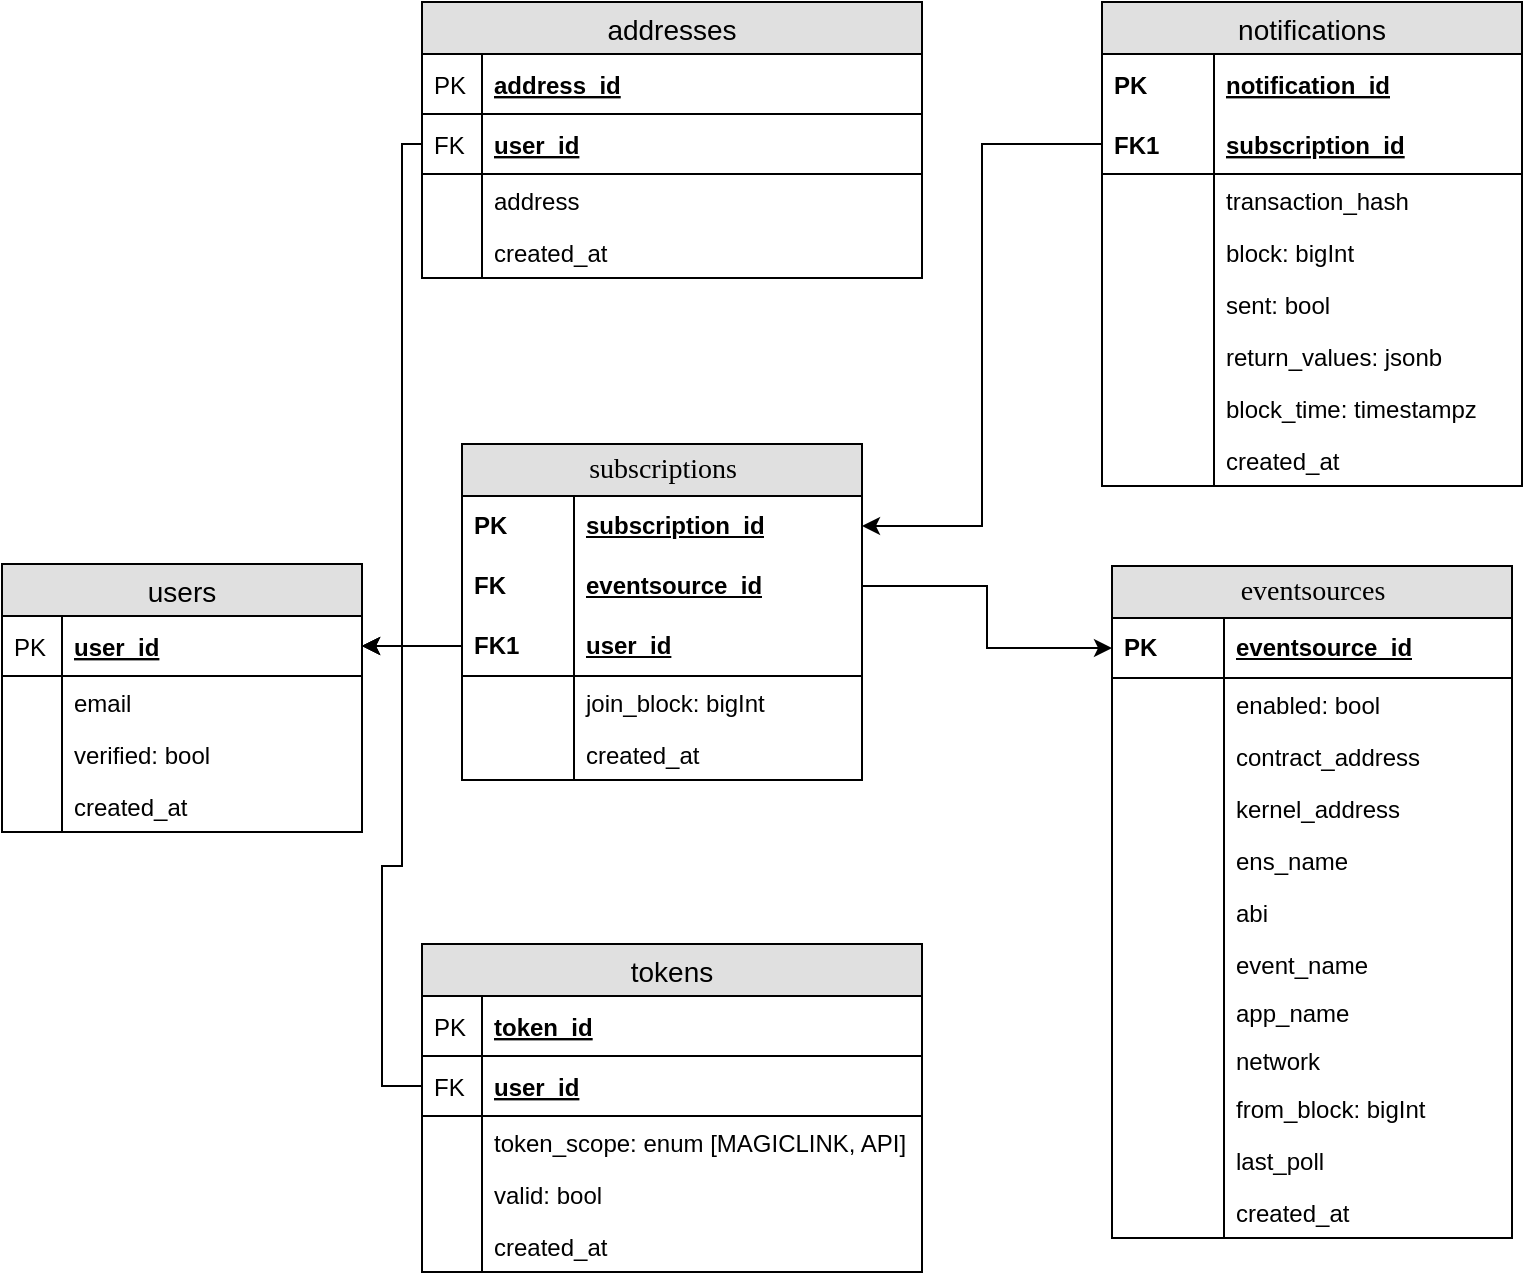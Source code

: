 <mxfile version="12.8.6" type="device"><diagram name="Page-1" id="e56a1550-8fbb-45ad-956c-1786394a9013"><mxGraphModel dx="942" dy="538" grid="1" gridSize="10" guides="1" tooltips="1" connect="1" arrows="1" fold="1" page="1" pageScale="1" pageWidth="1100" pageHeight="850" background="#ffffff" math="0" shadow="0"><root><mxCell id="0"/><mxCell id="1" parent="0"/><mxCell id="2e49270ec7c68f3f-41" value="subscriptions" style="swimlane;html=1;fontStyle=0;childLayout=stackLayout;horizontal=1;startSize=26;fillColor=#e0e0e0;horizontalStack=0;resizeParent=1;resizeLast=0;collapsible=1;marginBottom=0;swimlaneFillColor=#ffffff;align=center;rounded=0;shadow=0;comic=0;labelBackgroundColor=none;strokeColor=#000000;strokeWidth=1;fontFamily=Verdana;fontSize=14;fontColor=#000000;" parent="1" vertex="1"><mxGeometry x="320" y="287" width="200" height="168" as="geometry"/></mxCell><mxCell id="2e49270ec7c68f3f-42" value="subscription_id" style="shape=partialRectangle;top=0;left=0;right=0;bottom=0;html=1;align=left;verticalAlign=middle;fillColor=none;spacingLeft=60;spacingRight=4;whiteSpace=wrap;overflow=hidden;rotatable=0;points=[[0,0.5],[1,0.5]];portConstraint=eastwest;dropTarget=0;fontStyle=5;" parent="2e49270ec7c68f3f-41" vertex="1"><mxGeometry y="26" width="200" height="30" as="geometry"/></mxCell><mxCell id="2e49270ec7c68f3f-43" value="PK" style="shape=partialRectangle;fontStyle=1;top=0;left=0;bottom=0;html=1;fillColor=none;align=left;verticalAlign=middle;spacingLeft=4;spacingRight=4;whiteSpace=wrap;overflow=hidden;rotatable=0;points=[];portConstraint=eastwest;part=1;" parent="2e49270ec7c68f3f-42" vertex="1" connectable="0"><mxGeometry width="56" height="30" as="geometry"/></mxCell><mxCell id="7mUGzCAkFYUGgW1sMYX_-29" value="eventsource_id" style="shape=partialRectangle;top=0;left=0;right=0;bottom=0;html=1;align=left;verticalAlign=middle;fillColor=none;spacingLeft=60;spacingRight=4;whiteSpace=wrap;overflow=hidden;rotatable=0;points=[[0,0.5],[1,0.5]];portConstraint=eastwest;dropTarget=0;fontStyle=5;" parent="2e49270ec7c68f3f-41" vertex="1"><mxGeometry y="56" width="200" height="30" as="geometry"/></mxCell><mxCell id="7mUGzCAkFYUGgW1sMYX_-30" value="FK" style="shape=partialRectangle;fontStyle=1;top=0;left=0;bottom=0;html=1;fillColor=none;align=left;verticalAlign=middle;spacingLeft=4;spacingRight=4;whiteSpace=wrap;overflow=hidden;rotatable=0;points=[];portConstraint=eastwest;part=1;" parent="7mUGzCAkFYUGgW1sMYX_-29" vertex="1" connectable="0"><mxGeometry width="56" height="30" as="geometry"/></mxCell><mxCell id="2e49270ec7c68f3f-44" value="user_id" style="shape=partialRectangle;top=0;left=0;right=0;bottom=1;html=1;align=left;verticalAlign=middle;fillColor=none;spacingLeft=60;spacingRight=4;whiteSpace=wrap;overflow=hidden;rotatable=0;points=[[0,0.5],[1,0.5]];portConstraint=eastwest;dropTarget=0;fontStyle=5;" parent="2e49270ec7c68f3f-41" vertex="1"><mxGeometry y="86" width="200" height="30" as="geometry"/></mxCell><mxCell id="2e49270ec7c68f3f-45" value="FK1" style="shape=partialRectangle;fontStyle=1;top=0;left=0;bottom=0;html=1;fillColor=none;align=left;verticalAlign=middle;spacingLeft=4;spacingRight=4;whiteSpace=wrap;overflow=hidden;rotatable=0;points=[];portConstraint=eastwest;part=1;" parent="2e49270ec7c68f3f-44" vertex="1" connectable="0"><mxGeometry width="56" height="30" as="geometry"/></mxCell><mxCell id="7mUGzCAkFYUGgW1sMYX_-32" value="join_block: bigInt" style="shape=partialRectangle;top=0;left=0;right=0;bottom=0;align=left;verticalAlign=top;fillColor=none;spacingLeft=60;spacingRight=4;overflow=hidden;rotatable=0;points=[[0,0.5],[1,0.5]];portConstraint=eastwest;dropTarget=0;fontSize=12;" parent="2e49270ec7c68f3f-41" vertex="1"><mxGeometry y="116" width="200" height="26" as="geometry"/></mxCell><mxCell id="7mUGzCAkFYUGgW1sMYX_-33" value="" style="shape=partialRectangle;fontStyle=1;top=0;left=0;bottom=0;fillColor=none;align=left;verticalAlign=top;spacingLeft=4;spacingRight=4;overflow=hidden;rotatable=0;points=[];portConstraint=eastwest;part=1;fontSize=12;" parent="7mUGzCAkFYUGgW1sMYX_-32" vertex="1" connectable="0"><mxGeometry width="56" height="26" as="geometry"/></mxCell><mxCell id="ROi_bgyACbAXrc1ZJYdV-1" value="created_at" style="shape=partialRectangle;top=0;left=0;right=0;bottom=0;align=left;verticalAlign=top;fillColor=none;spacingLeft=60;spacingRight=4;overflow=hidden;rotatable=0;points=[[0,0.5],[1,0.5]];portConstraint=eastwest;dropTarget=0;fontSize=12;" parent="2e49270ec7c68f3f-41" vertex="1"><mxGeometry y="142" width="200" height="26" as="geometry"/></mxCell><mxCell id="ROi_bgyACbAXrc1ZJYdV-2" value="" style="shape=partialRectangle;fontStyle=1;top=0;left=0;bottom=0;fillColor=none;align=left;verticalAlign=top;spacingLeft=4;spacingRight=4;overflow=hidden;rotatable=0;points=[];portConstraint=eastwest;part=1;fontSize=12;" parent="ROi_bgyACbAXrc1ZJYdV-1" vertex="1" connectable="0"><mxGeometry width="56" height="26" as="geometry"/></mxCell><mxCell id="et4SiOxtKd-SNqZkhZ1A-27" value="notifications" style="swimlane;fontStyle=0;childLayout=stackLayout;horizontal=1;startSize=26;fillColor=#e0e0e0;horizontalStack=0;resizeParent=1;resizeParentMax=0;resizeLast=0;collapsible=1;marginBottom=0;swimlaneFillColor=#ffffff;align=center;fontSize=14;" parent="1" vertex="1"><mxGeometry x="640" y="66" width="210" height="242" as="geometry"/></mxCell><mxCell id="et4SiOxtKd-SNqZkhZ1A-28" value="notification_id" style="shape=partialRectangle;top=0;left=0;right=0;bottom=0;align=left;verticalAlign=middle;fillColor=none;spacingLeft=60;spacingRight=4;overflow=hidden;rotatable=0;points=[[0,0.5],[1,0.5]];portConstraint=eastwest;dropTarget=0;fontStyle=5;fontSize=12;" parent="et4SiOxtKd-SNqZkhZ1A-27" vertex="1"><mxGeometry y="26" width="210" height="30" as="geometry"/></mxCell><mxCell id="et4SiOxtKd-SNqZkhZ1A-29" value="PK" style="shape=partialRectangle;fontStyle=1;top=0;left=0;bottom=0;fillColor=none;align=left;verticalAlign=middle;spacingLeft=4;spacingRight=4;overflow=hidden;rotatable=0;points=[];portConstraint=eastwest;part=1;fontSize=12;" parent="et4SiOxtKd-SNqZkhZ1A-28" vertex="1" connectable="0"><mxGeometry width="56" height="30" as="geometry"/></mxCell><mxCell id="et4SiOxtKd-SNqZkhZ1A-30" value="subscription_id" style="shape=partialRectangle;top=0;left=0;right=0;bottom=1;align=left;verticalAlign=middle;fillColor=none;spacingLeft=60;spacingRight=4;overflow=hidden;rotatable=0;points=[[0,0.5],[1,0.5]];portConstraint=eastwest;dropTarget=0;fontStyle=5;fontSize=12;" parent="et4SiOxtKd-SNqZkhZ1A-27" vertex="1"><mxGeometry y="56" width="210" height="30" as="geometry"/></mxCell><mxCell id="et4SiOxtKd-SNqZkhZ1A-31" value="FK1" style="shape=partialRectangle;fontStyle=1;top=0;left=0;bottom=0;fillColor=none;align=left;verticalAlign=middle;spacingLeft=4;spacingRight=4;overflow=hidden;rotatable=0;points=[];portConstraint=eastwest;part=1;fontSize=12;" parent="et4SiOxtKd-SNqZkhZ1A-30" vertex="1" connectable="0"><mxGeometry width="56" height="30" as="geometry"/></mxCell><mxCell id="et4SiOxtKd-SNqZkhZ1A-39" value="transaction_hash" style="shape=partialRectangle;top=0;left=0;right=0;bottom=0;align=left;verticalAlign=top;fillColor=none;spacingLeft=60;spacingRight=4;overflow=hidden;rotatable=0;points=[[0,0.5],[1,0.5]];portConstraint=eastwest;dropTarget=0;fontSize=12;" parent="et4SiOxtKd-SNqZkhZ1A-27" vertex="1"><mxGeometry y="86" width="210" height="26" as="geometry"/></mxCell><mxCell id="et4SiOxtKd-SNqZkhZ1A-40" value="" style="shape=partialRectangle;fontStyle=1;top=0;left=0;bottom=0;fillColor=none;align=left;verticalAlign=top;spacingLeft=4;spacingRight=4;overflow=hidden;rotatable=0;points=[];portConstraint=eastwest;part=1;fontSize=12;" parent="et4SiOxtKd-SNqZkhZ1A-39" vertex="1" connectable="0"><mxGeometry width="56" height="26" as="geometry"/></mxCell><mxCell id="et4SiOxtKd-SNqZkhZ1A-32" value="block: bigInt" style="shape=partialRectangle;top=0;left=0;right=0;bottom=0;align=left;verticalAlign=top;fillColor=none;spacingLeft=60;spacingRight=4;overflow=hidden;rotatable=0;points=[[0,0.5],[1,0.5]];portConstraint=eastwest;dropTarget=0;fontSize=12;" parent="et4SiOxtKd-SNqZkhZ1A-27" vertex="1"><mxGeometry y="112" width="210" height="26" as="geometry"/></mxCell><mxCell id="et4SiOxtKd-SNqZkhZ1A-33" value="" style="shape=partialRectangle;top=0;left=0;bottom=0;fillColor=none;align=left;verticalAlign=top;spacingLeft=4;spacingRight=4;overflow=hidden;rotatable=0;points=[];portConstraint=eastwest;part=1;fontSize=12;" parent="et4SiOxtKd-SNqZkhZ1A-32" vertex="1" connectable="0"><mxGeometry width="56" height="26" as="geometry"/></mxCell><mxCell id="et4SiOxtKd-SNqZkhZ1A-41" value="sent: bool" style="shape=partialRectangle;top=0;left=0;right=0;bottom=0;align=left;verticalAlign=top;fillColor=none;spacingLeft=60;spacingRight=4;overflow=hidden;rotatable=0;points=[[0,0.5],[1,0.5]];portConstraint=eastwest;dropTarget=0;fontSize=12;" parent="et4SiOxtKd-SNqZkhZ1A-27" vertex="1"><mxGeometry y="138" width="210" height="26" as="geometry"/></mxCell><mxCell id="et4SiOxtKd-SNqZkhZ1A-42" value="" style="shape=partialRectangle;fontStyle=1;top=0;left=0;bottom=0;fillColor=none;align=left;verticalAlign=top;spacingLeft=4;spacingRight=4;overflow=hidden;rotatable=0;points=[];portConstraint=eastwest;part=1;fontSize=12;" parent="et4SiOxtKd-SNqZkhZ1A-41" vertex="1" connectable="0"><mxGeometry width="56" height="26" as="geometry"/></mxCell><mxCell id="oi-b6aEchut16PTEjvhe-1" value="return_values: jsonb" style="shape=partialRectangle;top=0;left=0;right=0;bottom=0;align=left;verticalAlign=top;fillColor=none;spacingLeft=60;spacingRight=4;overflow=hidden;rotatable=0;points=[[0,0.5],[1,0.5]];portConstraint=eastwest;dropTarget=0;fontSize=12;" parent="et4SiOxtKd-SNqZkhZ1A-27" vertex="1"><mxGeometry y="164" width="210" height="26" as="geometry"/></mxCell><mxCell id="oi-b6aEchut16PTEjvhe-2" value="" style="shape=partialRectangle;fontStyle=1;top=0;left=0;bottom=0;fillColor=none;align=left;verticalAlign=top;spacingLeft=4;spacingRight=4;overflow=hidden;rotatable=0;points=[];portConstraint=eastwest;part=1;fontSize=12;" parent="oi-b6aEchut16PTEjvhe-1" vertex="1" connectable="0"><mxGeometry width="56" height="26" as="geometry"/></mxCell><mxCell id="ROi_bgyACbAXrc1ZJYdV-12" value="block_time: timestampz&#xA;" style="shape=partialRectangle;top=0;left=0;right=0;bottom=0;align=left;verticalAlign=top;fillColor=none;spacingLeft=60;spacingRight=4;overflow=hidden;rotatable=0;points=[[0,0.5],[1,0.5]];portConstraint=eastwest;dropTarget=0;fontSize=12;" parent="et4SiOxtKd-SNqZkhZ1A-27" vertex="1"><mxGeometry y="190" width="210" height="26" as="geometry"/></mxCell><mxCell id="ROi_bgyACbAXrc1ZJYdV-13" value="" style="shape=partialRectangle;fontStyle=1;top=0;left=0;bottom=0;fillColor=none;align=left;verticalAlign=top;spacingLeft=4;spacingRight=4;overflow=hidden;rotatable=0;points=[];portConstraint=eastwest;part=1;fontSize=12;" parent="ROi_bgyACbAXrc1ZJYdV-12" vertex="1" connectable="0"><mxGeometry width="56" height="26" as="geometry"/></mxCell><mxCell id="zOaX-7k4tcrEddvPBCO_-24" value="created_at" style="shape=partialRectangle;top=0;left=0;right=0;bottom=0;align=left;verticalAlign=top;fillColor=none;spacingLeft=60;spacingRight=4;overflow=hidden;rotatable=0;points=[[0,0.5],[1,0.5]];portConstraint=eastwest;dropTarget=0;fontSize=12;" parent="et4SiOxtKd-SNqZkhZ1A-27" vertex="1"><mxGeometry y="216" width="210" height="26" as="geometry"/></mxCell><mxCell id="zOaX-7k4tcrEddvPBCO_-25" value="" style="shape=partialRectangle;fontStyle=1;top=0;left=0;bottom=0;fillColor=none;align=left;verticalAlign=top;spacingLeft=4;spacingRight=4;overflow=hidden;rotatable=0;points=[];portConstraint=eastwest;part=1;fontSize=12;" parent="zOaX-7k4tcrEddvPBCO_-24" vertex="1" connectable="0"><mxGeometry width="56" height="26" as="geometry"/></mxCell><mxCell id="et4SiOxtKd-SNqZkhZ1A-38" style="edgeStyle=orthogonalEdgeStyle;rounded=0;orthogonalLoop=1;jettySize=auto;html=1;exitX=0;exitY=0.5;exitDx=0;exitDy=0;entryX=1;entryY=0.5;entryDx=0;entryDy=0;" parent="1" source="2e49270ec7c68f3f-44" target="et4SiOxtKd-SNqZkhZ1A-61" edge="1"><mxGeometry relative="1" as="geometry"><mxPoint x="280" y="125" as="targetPoint"/></mxGeometry></mxCell><mxCell id="et4SiOxtKd-SNqZkhZ1A-60" value="users" style="swimlane;fontStyle=0;childLayout=stackLayout;horizontal=1;startSize=26;fillColor=#e0e0e0;horizontalStack=0;resizeParent=1;resizeParentMax=0;resizeLast=0;collapsible=1;marginBottom=0;swimlaneFillColor=#ffffff;align=center;fontSize=14;" parent="1" vertex="1"><mxGeometry x="90" y="347" width="180" height="134" as="geometry"/></mxCell><mxCell id="et4SiOxtKd-SNqZkhZ1A-61" value="user_id" style="shape=partialRectangle;top=0;left=0;right=0;bottom=1;align=left;verticalAlign=middle;fillColor=none;spacingLeft=34;spacingRight=4;overflow=hidden;rotatable=0;points=[[0,0.5],[1,0.5]];portConstraint=eastwest;dropTarget=0;fontStyle=5;fontSize=12;" parent="et4SiOxtKd-SNqZkhZ1A-60" vertex="1"><mxGeometry y="26" width="180" height="30" as="geometry"/></mxCell><mxCell id="et4SiOxtKd-SNqZkhZ1A-62" value="PK" style="shape=partialRectangle;top=0;left=0;bottom=0;fillColor=none;align=left;verticalAlign=middle;spacingLeft=4;spacingRight=4;overflow=hidden;rotatable=0;points=[];portConstraint=eastwest;part=1;fontSize=12;" parent="et4SiOxtKd-SNqZkhZ1A-61" vertex="1" connectable="0"><mxGeometry width="30" height="30" as="geometry"/></mxCell><mxCell id="et4SiOxtKd-SNqZkhZ1A-63" value="email" style="shape=partialRectangle;top=0;left=0;right=0;bottom=0;align=left;verticalAlign=top;fillColor=none;spacingLeft=34;spacingRight=4;overflow=hidden;rotatable=0;points=[[0,0.5],[1,0.5]];portConstraint=eastwest;dropTarget=0;fontSize=12;" parent="et4SiOxtKd-SNqZkhZ1A-60" vertex="1"><mxGeometry y="56" width="180" height="26" as="geometry"/></mxCell><mxCell id="et4SiOxtKd-SNqZkhZ1A-64" value="" style="shape=partialRectangle;top=0;left=0;bottom=0;fillColor=none;align=left;verticalAlign=top;spacingLeft=4;spacingRight=4;overflow=hidden;rotatable=0;points=[];portConstraint=eastwest;part=1;fontSize=12;" parent="et4SiOxtKd-SNqZkhZ1A-63" vertex="1" connectable="0"><mxGeometry width="30" height="26" as="geometry"/></mxCell><mxCell id="et4SiOxtKd-SNqZkhZ1A-77" value="verified: bool" style="shape=partialRectangle;top=0;left=0;right=0;bottom=0;align=left;verticalAlign=top;fillColor=none;spacingLeft=34;spacingRight=4;overflow=hidden;rotatable=0;points=[[0,0.5],[1,0.5]];portConstraint=eastwest;dropTarget=0;fontSize=12;" parent="et4SiOxtKd-SNqZkhZ1A-60" vertex="1"><mxGeometry y="82" width="180" height="26" as="geometry"/></mxCell><mxCell id="et4SiOxtKd-SNqZkhZ1A-78" value="" style="shape=partialRectangle;top=0;left=0;bottom=0;fillColor=none;align=left;verticalAlign=top;spacingLeft=4;spacingRight=4;overflow=hidden;rotatable=0;points=[];portConstraint=eastwest;part=1;fontSize=12;" parent="et4SiOxtKd-SNqZkhZ1A-77" vertex="1" connectable="0"><mxGeometry width="30" height="26" as="geometry"/></mxCell><mxCell id="et4SiOxtKd-SNqZkhZ1A-67" value="created_at" style="shape=partialRectangle;top=0;left=0;right=0;bottom=0;align=left;verticalAlign=top;fillColor=none;spacingLeft=34;spacingRight=4;overflow=hidden;rotatable=0;points=[[0,0.5],[1,0.5]];portConstraint=eastwest;dropTarget=0;fontSize=12;" parent="et4SiOxtKd-SNqZkhZ1A-60" vertex="1"><mxGeometry y="108" width="180" height="26" as="geometry"/></mxCell><mxCell id="et4SiOxtKd-SNqZkhZ1A-68" value="" style="shape=partialRectangle;top=0;left=0;bottom=0;fillColor=none;align=left;verticalAlign=top;spacingLeft=4;spacingRight=4;overflow=hidden;rotatable=0;points=[];portConstraint=eastwest;part=1;fontSize=12;" parent="et4SiOxtKd-SNqZkhZ1A-67" vertex="1" connectable="0"><mxGeometry width="30" height="26" as="geometry"/></mxCell><mxCell id="7mUGzCAkFYUGgW1sMYX_-2" value="eventsources&lt;br&gt;" style="swimlane;html=1;fontStyle=0;childLayout=stackLayout;horizontal=1;startSize=26;fillColor=#e0e0e0;horizontalStack=0;resizeParent=1;resizeLast=0;collapsible=1;marginBottom=0;swimlaneFillColor=#ffffff;align=center;rounded=0;shadow=0;comic=0;labelBackgroundColor=none;strokeColor=#000000;strokeWidth=1;fontFamily=Verdana;fontSize=14;fontColor=#000000;" parent="1" vertex="1"><mxGeometry x="645" y="348" width="200" height="336" as="geometry"/></mxCell><mxCell id="7mUGzCAkFYUGgW1sMYX_-3" value="eventsource_id" style="shape=partialRectangle;top=0;left=0;right=0;bottom=1;html=1;align=left;verticalAlign=middle;fillColor=none;spacingLeft=60;spacingRight=4;whiteSpace=wrap;overflow=hidden;rotatable=0;points=[[0,0.5],[1,0.5]];portConstraint=eastwest;dropTarget=0;fontStyle=5;" parent="7mUGzCAkFYUGgW1sMYX_-2" vertex="1"><mxGeometry y="26" width="200" height="30" as="geometry"/></mxCell><mxCell id="7mUGzCAkFYUGgW1sMYX_-4" value="PK" style="shape=partialRectangle;fontStyle=1;top=0;left=0;bottom=0;html=1;fillColor=none;align=left;verticalAlign=middle;spacingLeft=4;spacingRight=4;whiteSpace=wrap;overflow=hidden;rotatable=0;points=[];portConstraint=eastwest;part=1;" parent="7mUGzCAkFYUGgW1sMYX_-3" vertex="1" connectable="0"><mxGeometry width="56" height="30" as="geometry"/></mxCell><mxCell id="zOaX-7k4tcrEddvPBCO_-26" value="enabled: bool" style="shape=partialRectangle;top=0;left=0;right=0;bottom=0;align=left;verticalAlign=top;fillColor=none;spacingLeft=60;spacingRight=4;overflow=hidden;rotatable=0;points=[[0,0.5],[1,0.5]];portConstraint=eastwest;dropTarget=0;fontSize=12;" parent="7mUGzCAkFYUGgW1sMYX_-2" vertex="1"><mxGeometry y="56" width="200" height="26" as="geometry"/></mxCell><mxCell id="zOaX-7k4tcrEddvPBCO_-27" value="" style="shape=partialRectangle;fontStyle=1;top=0;left=0;bottom=0;fillColor=none;align=left;verticalAlign=top;spacingLeft=4;spacingRight=4;overflow=hidden;rotatable=0;points=[];portConstraint=eastwest;part=1;fontSize=12;" parent="zOaX-7k4tcrEddvPBCO_-26" vertex="1" connectable="0"><mxGeometry width="56" height="26" as="geometry"/></mxCell><mxCell id="7mUGzCAkFYUGgW1sMYX_-9" value="contract_address" style="shape=partialRectangle;top=0;left=0;right=0;bottom=0;align=left;verticalAlign=top;fillColor=none;spacingLeft=60;spacingRight=4;overflow=hidden;rotatable=0;points=[[0,0.5],[1,0.5]];portConstraint=eastwest;dropTarget=0;fontSize=12;" parent="7mUGzCAkFYUGgW1sMYX_-2" vertex="1"><mxGeometry y="82" width="200" height="26" as="geometry"/></mxCell><mxCell id="7mUGzCAkFYUGgW1sMYX_-10" value="" style="shape=partialRectangle;fontStyle=1;top=0;left=0;bottom=0;fillColor=none;align=left;verticalAlign=top;spacingLeft=4;spacingRight=4;overflow=hidden;rotatable=0;points=[];portConstraint=eastwest;part=1;fontSize=12;" parent="7mUGzCAkFYUGgW1sMYX_-9" vertex="1" connectable="0"><mxGeometry width="56" height="26" as="geometry"/></mxCell><mxCell id="oi-b6aEchut16PTEjvhe-4" value="kernel_address" style="shape=partialRectangle;top=0;left=0;right=0;bottom=0;align=left;verticalAlign=top;fillColor=none;spacingLeft=60;spacingRight=4;overflow=hidden;rotatable=0;points=[[0,0.5],[1,0.5]];portConstraint=eastwest;dropTarget=0;fontSize=12;" parent="7mUGzCAkFYUGgW1sMYX_-2" vertex="1"><mxGeometry y="108" width="200" height="26" as="geometry"/></mxCell><mxCell id="oi-b6aEchut16PTEjvhe-5" value="" style="shape=partialRectangle;fontStyle=1;top=0;left=0;bottom=0;fillColor=none;align=left;verticalAlign=top;spacingLeft=4;spacingRight=4;overflow=hidden;rotatable=0;points=[];portConstraint=eastwest;part=1;fontSize=12;" parent="oi-b6aEchut16PTEjvhe-4" vertex="1" connectable="0"><mxGeometry width="56" height="26" as="geometry"/></mxCell><mxCell id="1DLEqX4D1f8all7tW95g-1" value="ens_name" style="shape=partialRectangle;top=0;left=0;right=0;bottom=0;align=left;verticalAlign=top;fillColor=none;spacingLeft=60;spacingRight=4;overflow=hidden;rotatable=0;points=[[0,0.5],[1,0.5]];portConstraint=eastwest;dropTarget=0;fontSize=12;" parent="7mUGzCAkFYUGgW1sMYX_-2" vertex="1"><mxGeometry y="134" width="200" height="26" as="geometry"/></mxCell><mxCell id="1DLEqX4D1f8all7tW95g-2" value="" style="shape=partialRectangle;fontStyle=1;top=0;left=0;bottom=0;fillColor=none;align=left;verticalAlign=top;spacingLeft=4;spacingRight=4;overflow=hidden;rotatable=0;points=[];portConstraint=eastwest;part=1;fontSize=12;" parent="1DLEqX4D1f8all7tW95g-1" vertex="1" connectable="0"><mxGeometry width="56" height="26" as="geometry"/></mxCell><mxCell id="7mUGzCAkFYUGgW1sMYX_-17" value="abi" style="shape=partialRectangle;top=0;left=0;right=0;bottom=0;align=left;verticalAlign=top;fillColor=none;spacingLeft=60;spacingRight=4;overflow=hidden;rotatable=0;points=[[0,0.5],[1,0.5]];portConstraint=eastwest;dropTarget=0;fontSize=12;" parent="7mUGzCAkFYUGgW1sMYX_-2" vertex="1"><mxGeometry y="160" width="200" height="26" as="geometry"/></mxCell><mxCell id="7mUGzCAkFYUGgW1sMYX_-18" value="" style="shape=partialRectangle;fontStyle=1;top=0;left=0;bottom=0;fillColor=none;align=left;verticalAlign=top;spacingLeft=4;spacingRight=4;overflow=hidden;rotatable=0;points=[];portConstraint=eastwest;part=1;fontSize=12;" parent="7mUGzCAkFYUGgW1sMYX_-17" vertex="1" connectable="0"><mxGeometry width="56" height="26" as="geometry"/></mxCell><mxCell id="7mUGzCAkFYUGgW1sMYX_-7" value="event_name" style="shape=partialRectangle;top=0;left=0;right=0;bottom=0;align=left;verticalAlign=top;fillColor=none;spacingLeft=60;spacingRight=4;overflow=hidden;rotatable=0;points=[[0,0.5],[1,0.5]];portConstraint=eastwest;dropTarget=0;fontSize=12;" parent="7mUGzCAkFYUGgW1sMYX_-2" vertex="1"><mxGeometry y="186" width="200" height="24" as="geometry"/></mxCell><mxCell id="7mUGzCAkFYUGgW1sMYX_-8" value="" style="shape=partialRectangle;fontStyle=1;top=0;left=0;bottom=0;fillColor=none;align=left;verticalAlign=top;spacingLeft=4;spacingRight=4;overflow=hidden;rotatable=0;points=[];portConstraint=eastwest;part=1;fontSize=12;" parent="7mUGzCAkFYUGgW1sMYX_-7" vertex="1" connectable="0"><mxGeometry width="56" height="24" as="geometry"/></mxCell><mxCell id="zOaX-7k4tcrEddvPBCO_-1" value="app_name" style="shape=partialRectangle;top=0;left=0;right=0;bottom=0;align=left;verticalAlign=top;fillColor=none;spacingLeft=60;spacingRight=4;overflow=hidden;rotatable=0;points=[[0,0.5],[1,0.5]];portConstraint=eastwest;dropTarget=0;fontSize=12;" parent="7mUGzCAkFYUGgW1sMYX_-2" vertex="1"><mxGeometry y="210" width="200" height="24" as="geometry"/></mxCell><mxCell id="zOaX-7k4tcrEddvPBCO_-2" value="" style="shape=partialRectangle;fontStyle=1;top=0;left=0;bottom=0;fillColor=none;align=left;verticalAlign=top;spacingLeft=4;spacingRight=4;overflow=hidden;rotatable=0;points=[];portConstraint=eastwest;part=1;fontSize=12;" parent="zOaX-7k4tcrEddvPBCO_-1" vertex="1" connectable="0"><mxGeometry width="56" height="24" as="geometry"/></mxCell><mxCell id="zOaX-7k4tcrEddvPBCO_-20" value="network" style="shape=partialRectangle;top=0;left=0;right=0;bottom=0;align=left;verticalAlign=top;fillColor=none;spacingLeft=60;spacingRight=4;overflow=hidden;rotatable=0;points=[[0,0.5],[1,0.5]];portConstraint=eastwest;dropTarget=0;fontSize=12;" parent="7mUGzCAkFYUGgW1sMYX_-2" vertex="1"><mxGeometry y="234" width="200" height="24" as="geometry"/></mxCell><mxCell id="zOaX-7k4tcrEddvPBCO_-21" value="" style="shape=partialRectangle;fontStyle=1;top=0;left=0;bottom=0;fillColor=none;align=left;verticalAlign=top;spacingLeft=4;spacingRight=4;overflow=hidden;rotatable=0;points=[];portConstraint=eastwest;part=1;fontSize=12;" parent="zOaX-7k4tcrEddvPBCO_-20" vertex="1" connectable="0"><mxGeometry width="56" height="24" as="geometry"/></mxCell><mxCell id="et4SiOxtKd-SNqZkhZ1A-12" value="from_block: bigInt" style="shape=partialRectangle;top=0;left=0;right=0;bottom=0;align=left;verticalAlign=top;fillColor=none;spacingLeft=60;spacingRight=4;overflow=hidden;rotatable=0;points=[[0,0.5],[1,0.5]];portConstraint=eastwest;dropTarget=0;fontSize=12;" parent="7mUGzCAkFYUGgW1sMYX_-2" vertex="1"><mxGeometry y="258" width="200" height="26" as="geometry"/></mxCell><mxCell id="et4SiOxtKd-SNqZkhZ1A-13" value="" style="shape=partialRectangle;fontStyle=1;top=0;left=0;bottom=0;fillColor=none;align=left;verticalAlign=top;spacingLeft=4;spacingRight=4;overflow=hidden;rotatable=0;points=[];portConstraint=eastwest;part=1;fontSize=12;" parent="et4SiOxtKd-SNqZkhZ1A-12" vertex="1" connectable="0"><mxGeometry width="56" height="26" as="geometry"/></mxCell><mxCell id="et4SiOxtKd-SNqZkhZ1A-14" value="last_poll" style="shape=partialRectangle;top=0;left=0;right=0;bottom=0;align=left;verticalAlign=top;fillColor=none;spacingLeft=60;spacingRight=4;overflow=hidden;rotatable=0;points=[[0,0.5],[1,0.5]];portConstraint=eastwest;dropTarget=0;fontSize=12;" parent="7mUGzCAkFYUGgW1sMYX_-2" vertex="1"><mxGeometry y="284" width="200" height="26" as="geometry"/></mxCell><mxCell id="et4SiOxtKd-SNqZkhZ1A-15" value="" style="shape=partialRectangle;fontStyle=1;top=0;left=0;bottom=0;fillColor=none;align=left;verticalAlign=top;spacingLeft=4;spacingRight=4;overflow=hidden;rotatable=0;points=[];portConstraint=eastwest;part=1;fontSize=12;" parent="et4SiOxtKd-SNqZkhZ1A-14" vertex="1" connectable="0"><mxGeometry width="56" height="26" as="geometry"/></mxCell><mxCell id="7mUGzCAkFYUGgW1sMYX_-19" value="created_at" style="shape=partialRectangle;top=0;left=0;right=0;bottom=0;align=left;verticalAlign=top;fillColor=none;spacingLeft=60;spacingRight=4;overflow=hidden;rotatable=0;points=[[0,0.5],[1,0.5]];portConstraint=eastwest;dropTarget=0;fontSize=12;" parent="7mUGzCAkFYUGgW1sMYX_-2" vertex="1"><mxGeometry y="310" width="200" height="26" as="geometry"/></mxCell><mxCell id="7mUGzCAkFYUGgW1sMYX_-20" value="" style="shape=partialRectangle;fontStyle=1;top=0;left=0;bottom=0;fillColor=none;align=left;verticalAlign=top;spacingLeft=4;spacingRight=4;overflow=hidden;rotatable=0;points=[];portConstraint=eastwest;part=1;fontSize=12;" parent="7mUGzCAkFYUGgW1sMYX_-19" vertex="1" connectable="0"><mxGeometry width="56" height="26" as="geometry"/></mxCell><mxCell id="7mUGzCAkFYUGgW1sMYX_-31" style="edgeStyle=orthogonalEdgeStyle;rounded=0;orthogonalLoop=1;jettySize=auto;html=1;exitX=1;exitY=0.5;exitDx=0;exitDy=0;entryX=0;entryY=0.5;entryDx=0;entryDy=0;" parent="1" source="7mUGzCAkFYUGgW1sMYX_-29" target="7mUGzCAkFYUGgW1sMYX_-3" edge="1"><mxGeometry relative="1" as="geometry"/></mxCell><mxCell id="7mUGzCAkFYUGgW1sMYX_-36" style="edgeStyle=orthogonalEdgeStyle;rounded=0;orthogonalLoop=1;jettySize=auto;html=1;exitX=0;exitY=0.5;exitDx=0;exitDy=0;entryX=1;entryY=0.5;entryDx=0;entryDy=0;" parent="1" source="et4SiOxtKd-SNqZkhZ1A-30" target="2e49270ec7c68f3f-42" edge="1"><mxGeometry relative="1" as="geometry"/></mxCell><mxCell id="tjJkB80_eVdq6sMMnWZO-1" value="addresses" style="swimlane;fontStyle=0;childLayout=stackLayout;horizontal=1;startSize=26;fillColor=#e0e0e0;horizontalStack=0;resizeParent=1;resizeParentMax=0;resizeLast=0;collapsible=1;marginBottom=0;swimlaneFillColor=#ffffff;align=center;fontSize=14;" vertex="1" parent="1"><mxGeometry x="300" y="66" width="250" height="138" as="geometry"/></mxCell><mxCell id="tjJkB80_eVdq6sMMnWZO-2" value="address_id" style="shape=partialRectangle;top=0;left=0;right=0;bottom=1;align=left;verticalAlign=middle;fillColor=none;spacingLeft=34;spacingRight=4;overflow=hidden;rotatable=0;points=[[0,0.5],[1,0.5]];portConstraint=eastwest;dropTarget=0;fontStyle=5;fontSize=12;" vertex="1" parent="tjJkB80_eVdq6sMMnWZO-1"><mxGeometry y="26" width="250" height="30" as="geometry"/></mxCell><mxCell id="tjJkB80_eVdq6sMMnWZO-3" value="PK" style="shape=partialRectangle;top=0;left=0;bottom=0;fillColor=none;align=left;verticalAlign=middle;spacingLeft=4;spacingRight=4;overflow=hidden;rotatable=0;points=[];portConstraint=eastwest;part=1;fontSize=12;" vertex="1" connectable="0" parent="tjJkB80_eVdq6sMMnWZO-2"><mxGeometry width="30" height="30" as="geometry"/></mxCell><mxCell id="tjJkB80_eVdq6sMMnWZO-4" value="user_id" style="shape=partialRectangle;top=0;left=0;right=0;bottom=1;align=left;verticalAlign=middle;fillColor=none;spacingLeft=34;spacingRight=4;overflow=hidden;rotatable=0;points=[[0,0.5],[1,0.5]];portConstraint=eastwest;dropTarget=0;fontStyle=5;fontSize=12;" vertex="1" parent="tjJkB80_eVdq6sMMnWZO-1"><mxGeometry y="56" width="250" height="30" as="geometry"/></mxCell><mxCell id="tjJkB80_eVdq6sMMnWZO-5" value="FK" style="shape=partialRectangle;top=0;left=0;bottom=0;fillColor=none;align=left;verticalAlign=middle;spacingLeft=4;spacingRight=4;overflow=hidden;rotatable=0;points=[];portConstraint=eastwest;part=1;fontSize=12;" vertex="1" connectable="0" parent="tjJkB80_eVdq6sMMnWZO-4"><mxGeometry width="30" height="30" as="geometry"/></mxCell><mxCell id="tjJkB80_eVdq6sMMnWZO-6" value="address" style="shape=partialRectangle;top=0;left=0;right=0;bottom=0;align=left;verticalAlign=top;fillColor=none;spacingLeft=34;spacingRight=4;overflow=hidden;rotatable=0;points=[[0,0.5],[1,0.5]];portConstraint=eastwest;dropTarget=0;fontSize=12;" vertex="1" parent="tjJkB80_eVdq6sMMnWZO-1"><mxGeometry y="86" width="250" height="26" as="geometry"/></mxCell><mxCell id="tjJkB80_eVdq6sMMnWZO-7" value="" style="shape=partialRectangle;top=0;left=0;bottom=0;fillColor=none;align=left;verticalAlign=top;spacingLeft=4;spacingRight=4;overflow=hidden;rotatable=0;points=[];portConstraint=eastwest;part=1;fontSize=12;" vertex="1" connectable="0" parent="tjJkB80_eVdq6sMMnWZO-6"><mxGeometry width="30" height="26" as="geometry"/></mxCell><mxCell id="tjJkB80_eVdq6sMMnWZO-10" value="created_at" style="shape=partialRectangle;top=0;left=0;right=0;bottom=0;align=left;verticalAlign=top;fillColor=none;spacingLeft=34;spacingRight=4;overflow=hidden;rotatable=0;points=[[0,0.5],[1,0.5]];portConstraint=eastwest;dropTarget=0;fontSize=12;" vertex="1" parent="tjJkB80_eVdq6sMMnWZO-1"><mxGeometry y="112" width="250" height="26" as="geometry"/></mxCell><mxCell id="tjJkB80_eVdq6sMMnWZO-11" value="" style="shape=partialRectangle;top=0;left=0;bottom=0;fillColor=none;align=left;verticalAlign=top;spacingLeft=4;spacingRight=4;overflow=hidden;rotatable=0;points=[];portConstraint=eastwest;part=1;fontSize=12;" vertex="1" connectable="0" parent="tjJkB80_eVdq6sMMnWZO-10"><mxGeometry width="30" height="26" as="geometry"/></mxCell><mxCell id="dtq6uhtLohyWVm0dvPHC-1" value="tokens" style="swimlane;fontStyle=0;childLayout=stackLayout;horizontal=1;startSize=26;fillColor=#e0e0e0;horizontalStack=0;resizeParent=1;resizeParentMax=0;resizeLast=0;collapsible=1;marginBottom=0;swimlaneFillColor=#ffffff;align=center;fontSize=14;" parent="1" vertex="1"><mxGeometry x="300" y="537" width="250" height="164" as="geometry"/></mxCell><mxCell id="dtq6uhtLohyWVm0dvPHC-2" value="token_id" style="shape=partialRectangle;top=0;left=0;right=0;bottom=1;align=left;verticalAlign=middle;fillColor=none;spacingLeft=34;spacingRight=4;overflow=hidden;rotatable=0;points=[[0,0.5],[1,0.5]];portConstraint=eastwest;dropTarget=0;fontStyle=5;fontSize=12;" parent="dtq6uhtLohyWVm0dvPHC-1" vertex="1"><mxGeometry y="26" width="250" height="30" as="geometry"/></mxCell><mxCell id="dtq6uhtLohyWVm0dvPHC-3" value="PK" style="shape=partialRectangle;top=0;left=0;bottom=0;fillColor=none;align=left;verticalAlign=middle;spacingLeft=4;spacingRight=4;overflow=hidden;rotatable=0;points=[];portConstraint=eastwest;part=1;fontSize=12;" parent="dtq6uhtLohyWVm0dvPHC-2" vertex="1" connectable="0"><mxGeometry width="30" height="30" as="geometry"/></mxCell><mxCell id="dtq6uhtLohyWVm0dvPHC-10" value="user_id" style="shape=partialRectangle;top=0;left=0;right=0;bottom=1;align=left;verticalAlign=middle;fillColor=none;spacingLeft=34;spacingRight=4;overflow=hidden;rotatable=0;points=[[0,0.5],[1,0.5]];portConstraint=eastwest;dropTarget=0;fontStyle=5;fontSize=12;" parent="dtq6uhtLohyWVm0dvPHC-1" vertex="1"><mxGeometry y="56" width="250" height="30" as="geometry"/></mxCell><mxCell id="dtq6uhtLohyWVm0dvPHC-11" value="FK" style="shape=partialRectangle;top=0;left=0;bottom=0;fillColor=none;align=left;verticalAlign=middle;spacingLeft=4;spacingRight=4;overflow=hidden;rotatable=0;points=[];portConstraint=eastwest;part=1;fontSize=12;" parent="dtq6uhtLohyWVm0dvPHC-10" vertex="1" connectable="0"><mxGeometry width="30" height="30" as="geometry"/></mxCell><mxCell id="dtq6uhtLohyWVm0dvPHC-8" value="token_scope: enum [MAGICLINK, API]" style="shape=partialRectangle;top=0;left=0;right=0;bottom=0;align=left;verticalAlign=top;fillColor=none;spacingLeft=34;spacingRight=4;overflow=hidden;rotatable=0;points=[[0,0.5],[1,0.5]];portConstraint=eastwest;dropTarget=0;fontSize=12;" parent="dtq6uhtLohyWVm0dvPHC-1" vertex="1"><mxGeometry y="86" width="250" height="26" as="geometry"/></mxCell><mxCell id="dtq6uhtLohyWVm0dvPHC-9" value="" style="shape=partialRectangle;top=0;left=0;bottom=0;fillColor=none;align=left;verticalAlign=top;spacingLeft=4;spacingRight=4;overflow=hidden;rotatable=0;points=[];portConstraint=eastwest;part=1;fontSize=12;" parent="dtq6uhtLohyWVm0dvPHC-8" vertex="1" connectable="0"><mxGeometry width="30" height="26" as="geometry"/></mxCell><mxCell id="dtq6uhtLohyWVm0dvPHC-6" value="valid: bool" style="shape=partialRectangle;top=0;left=0;right=0;bottom=0;align=left;verticalAlign=top;fillColor=none;spacingLeft=34;spacingRight=4;overflow=hidden;rotatable=0;points=[[0,0.5],[1,0.5]];portConstraint=eastwest;dropTarget=0;fontSize=12;" parent="dtq6uhtLohyWVm0dvPHC-1" vertex="1"><mxGeometry y="112" width="250" height="26" as="geometry"/></mxCell><mxCell id="dtq6uhtLohyWVm0dvPHC-7" value="" style="shape=partialRectangle;top=0;left=0;bottom=0;fillColor=none;align=left;verticalAlign=top;spacingLeft=4;spacingRight=4;overflow=hidden;rotatable=0;points=[];portConstraint=eastwest;part=1;fontSize=12;" parent="dtq6uhtLohyWVm0dvPHC-6" vertex="1" connectable="0"><mxGeometry width="30" height="26" as="geometry"/></mxCell><mxCell id="dtq6uhtLohyWVm0dvPHC-4" value="created_at" style="shape=partialRectangle;top=0;left=0;right=0;bottom=0;align=left;verticalAlign=top;fillColor=none;spacingLeft=34;spacingRight=4;overflow=hidden;rotatable=0;points=[[0,0.5],[1,0.5]];portConstraint=eastwest;dropTarget=0;fontSize=12;" parent="dtq6uhtLohyWVm0dvPHC-1" vertex="1"><mxGeometry y="138" width="250" height="26" as="geometry"/></mxCell><mxCell id="dtq6uhtLohyWVm0dvPHC-5" value="" style="shape=partialRectangle;top=0;left=0;bottom=0;fillColor=none;align=left;verticalAlign=top;spacingLeft=4;spacingRight=4;overflow=hidden;rotatable=0;points=[];portConstraint=eastwest;part=1;fontSize=12;" parent="dtq6uhtLohyWVm0dvPHC-4" vertex="1" connectable="0"><mxGeometry width="30" height="26" as="geometry"/></mxCell><mxCell id="dtq6uhtLohyWVm0dvPHC-12" style="edgeStyle=orthogonalEdgeStyle;rounded=0;orthogonalLoop=1;jettySize=auto;html=1;exitX=0;exitY=0.5;exitDx=0;exitDy=0;entryX=1;entryY=0.5;entryDx=0;entryDy=0;" parent="1" source="dtq6uhtLohyWVm0dvPHC-10" target="et4SiOxtKd-SNqZkhZ1A-61" edge="1"><mxGeometry relative="1" as="geometry"/></mxCell><mxCell id="tjJkB80_eVdq6sMMnWZO-12" style="edgeStyle=orthogonalEdgeStyle;rounded=0;orthogonalLoop=1;jettySize=auto;html=1;exitX=0;exitY=0.5;exitDx=0;exitDy=0;entryX=1;entryY=0.5;entryDx=0;entryDy=0;" edge="1" parent="1" source="tjJkB80_eVdq6sMMnWZO-4" target="et4SiOxtKd-SNqZkhZ1A-61"><mxGeometry relative="1" as="geometry"><mxPoint x="260" y="618" as="sourcePoint"/><mxPoint x="230" y="398" as="targetPoint"/><Array as="points"><mxPoint x="290" y="137"/><mxPoint x="290" y="388"/></Array></mxGeometry></mxCell></root></mxGraphModel></diagram></mxfile>